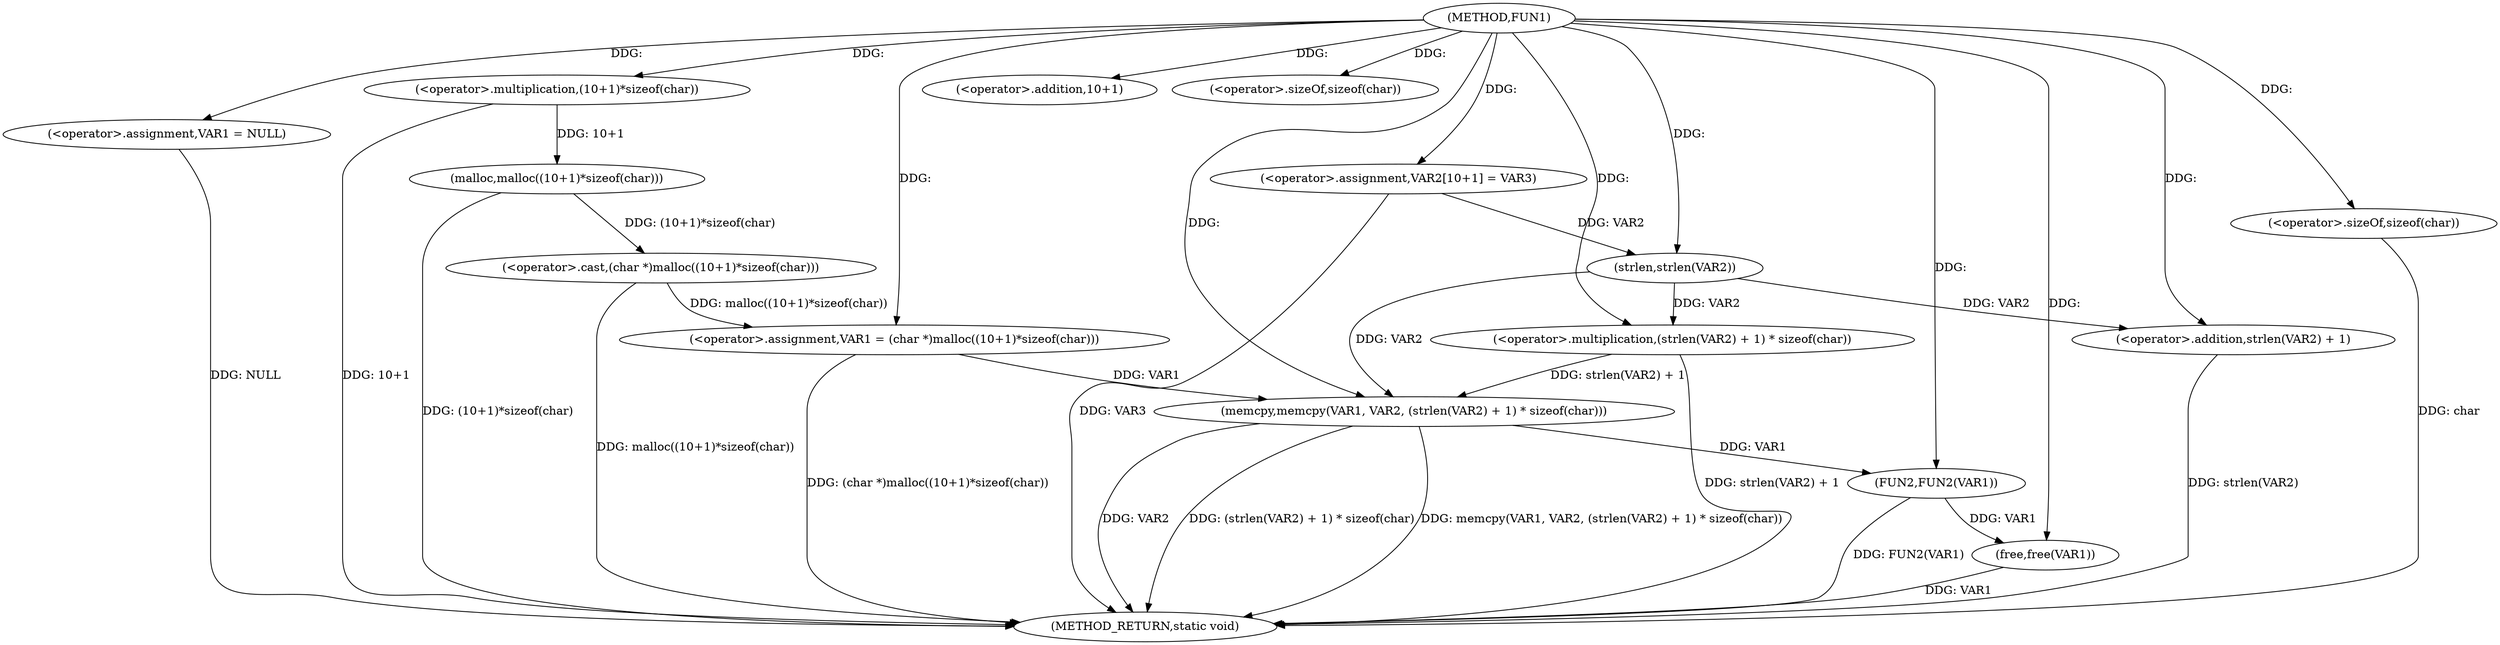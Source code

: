 digraph FUN1 {  
"1000100" [label = "(METHOD,FUN1)" ]
"1000138" [label = "(METHOD_RETURN,static void)" ]
"1000103" [label = "(<operator>.assignment,VAR1 = NULL)" ]
"1000108" [label = "(<operator>.assignment,VAR1 = (char *)malloc((10+1)*sizeof(char)))" ]
"1000110" [label = "(<operator>.cast,(char *)malloc((10+1)*sizeof(char)))" ]
"1000112" [label = "(malloc,malloc((10+1)*sizeof(char)))" ]
"1000113" [label = "(<operator>.multiplication,(10+1)*sizeof(char))" ]
"1000114" [label = "(<operator>.addition,10+1)" ]
"1000117" [label = "(<operator>.sizeOf,sizeof(char))" ]
"1000121" [label = "(<operator>.assignment,VAR2[10+1] = VAR3)" ]
"1000124" [label = "(memcpy,memcpy(VAR1, VAR2, (strlen(VAR2) + 1) * sizeof(char)))" ]
"1000127" [label = "(<operator>.multiplication,(strlen(VAR2) + 1) * sizeof(char))" ]
"1000128" [label = "(<operator>.addition,strlen(VAR2) + 1)" ]
"1000129" [label = "(strlen,strlen(VAR2))" ]
"1000132" [label = "(<operator>.sizeOf,sizeof(char))" ]
"1000134" [label = "(FUN2,FUN2(VAR1))" ]
"1000136" [label = "(free,free(VAR1))" ]
  "1000124" -> "1000138"  [ label = "DDG: VAR2"] 
  "1000103" -> "1000138"  [ label = "DDG: NULL"] 
  "1000113" -> "1000138"  [ label = "DDG: 10+1"] 
  "1000124" -> "1000138"  [ label = "DDG: (strlen(VAR2) + 1) * sizeof(char)"] 
  "1000127" -> "1000138"  [ label = "DDG: strlen(VAR2) + 1"] 
  "1000136" -> "1000138"  [ label = "DDG: VAR1"] 
  "1000124" -> "1000138"  [ label = "DDG: memcpy(VAR1, VAR2, (strlen(VAR2) + 1) * sizeof(char))"] 
  "1000121" -> "1000138"  [ label = "DDG: VAR3"] 
  "1000128" -> "1000138"  [ label = "DDG: strlen(VAR2)"] 
  "1000134" -> "1000138"  [ label = "DDG: FUN2(VAR1)"] 
  "1000132" -> "1000138"  [ label = "DDG: char"] 
  "1000110" -> "1000138"  [ label = "DDG: malloc((10+1)*sizeof(char))"] 
  "1000112" -> "1000138"  [ label = "DDG: (10+1)*sizeof(char)"] 
  "1000108" -> "1000138"  [ label = "DDG: (char *)malloc((10+1)*sizeof(char))"] 
  "1000100" -> "1000103"  [ label = "DDG: "] 
  "1000110" -> "1000108"  [ label = "DDG: malloc((10+1)*sizeof(char))"] 
  "1000100" -> "1000108"  [ label = "DDG: "] 
  "1000112" -> "1000110"  [ label = "DDG: (10+1)*sizeof(char)"] 
  "1000113" -> "1000112"  [ label = "DDG: 10+1"] 
  "1000100" -> "1000113"  [ label = "DDG: "] 
  "1000100" -> "1000114"  [ label = "DDG: "] 
  "1000100" -> "1000117"  [ label = "DDG: "] 
  "1000100" -> "1000121"  [ label = "DDG: "] 
  "1000108" -> "1000124"  [ label = "DDG: VAR1"] 
  "1000100" -> "1000124"  [ label = "DDG: "] 
  "1000129" -> "1000124"  [ label = "DDG: VAR2"] 
  "1000127" -> "1000124"  [ label = "DDG: strlen(VAR2) + 1"] 
  "1000129" -> "1000127"  [ label = "DDG: VAR2"] 
  "1000100" -> "1000127"  [ label = "DDG: "] 
  "1000129" -> "1000128"  [ label = "DDG: VAR2"] 
  "1000121" -> "1000129"  [ label = "DDG: VAR2"] 
  "1000100" -> "1000129"  [ label = "DDG: "] 
  "1000100" -> "1000128"  [ label = "DDG: "] 
  "1000100" -> "1000132"  [ label = "DDG: "] 
  "1000124" -> "1000134"  [ label = "DDG: VAR1"] 
  "1000100" -> "1000134"  [ label = "DDG: "] 
  "1000134" -> "1000136"  [ label = "DDG: VAR1"] 
  "1000100" -> "1000136"  [ label = "DDG: "] 
}

